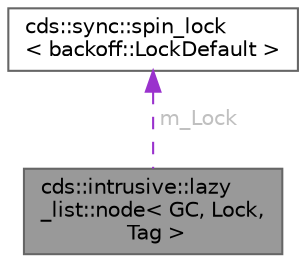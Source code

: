 digraph "cds::intrusive::lazy_list::node&lt; GC, Lock, Tag &gt;"
{
 // LATEX_PDF_SIZE
  bgcolor="transparent";
  edge [fontname=Helvetica,fontsize=10,labelfontname=Helvetica,labelfontsize=10];
  node [fontname=Helvetica,fontsize=10,shape=box,height=0.2,width=0.4];
  Node1 [id="Node000001",label="cds::intrusive::lazy\l_list::node\< GC, Lock,\l Tag \>",height=0.2,width=0.4,color="gray40", fillcolor="grey60", style="filled", fontcolor="black",tooltip="Lazy list node"];
  Node2 -> Node1 [id="edge1_Node000001_Node000002",dir="back",color="darkorchid3",style="dashed",tooltip=" ",label=" m_Lock",fontcolor="grey" ];
  Node2 [id="Node000002",label="cds::sync::spin_lock\l\< backoff::LockDefault \>",height=0.2,width=0.4,color="gray40", fillcolor="white", style="filled",URL="$classcds_1_1sync_1_1spin__lock.html",tooltip=" "];
}
